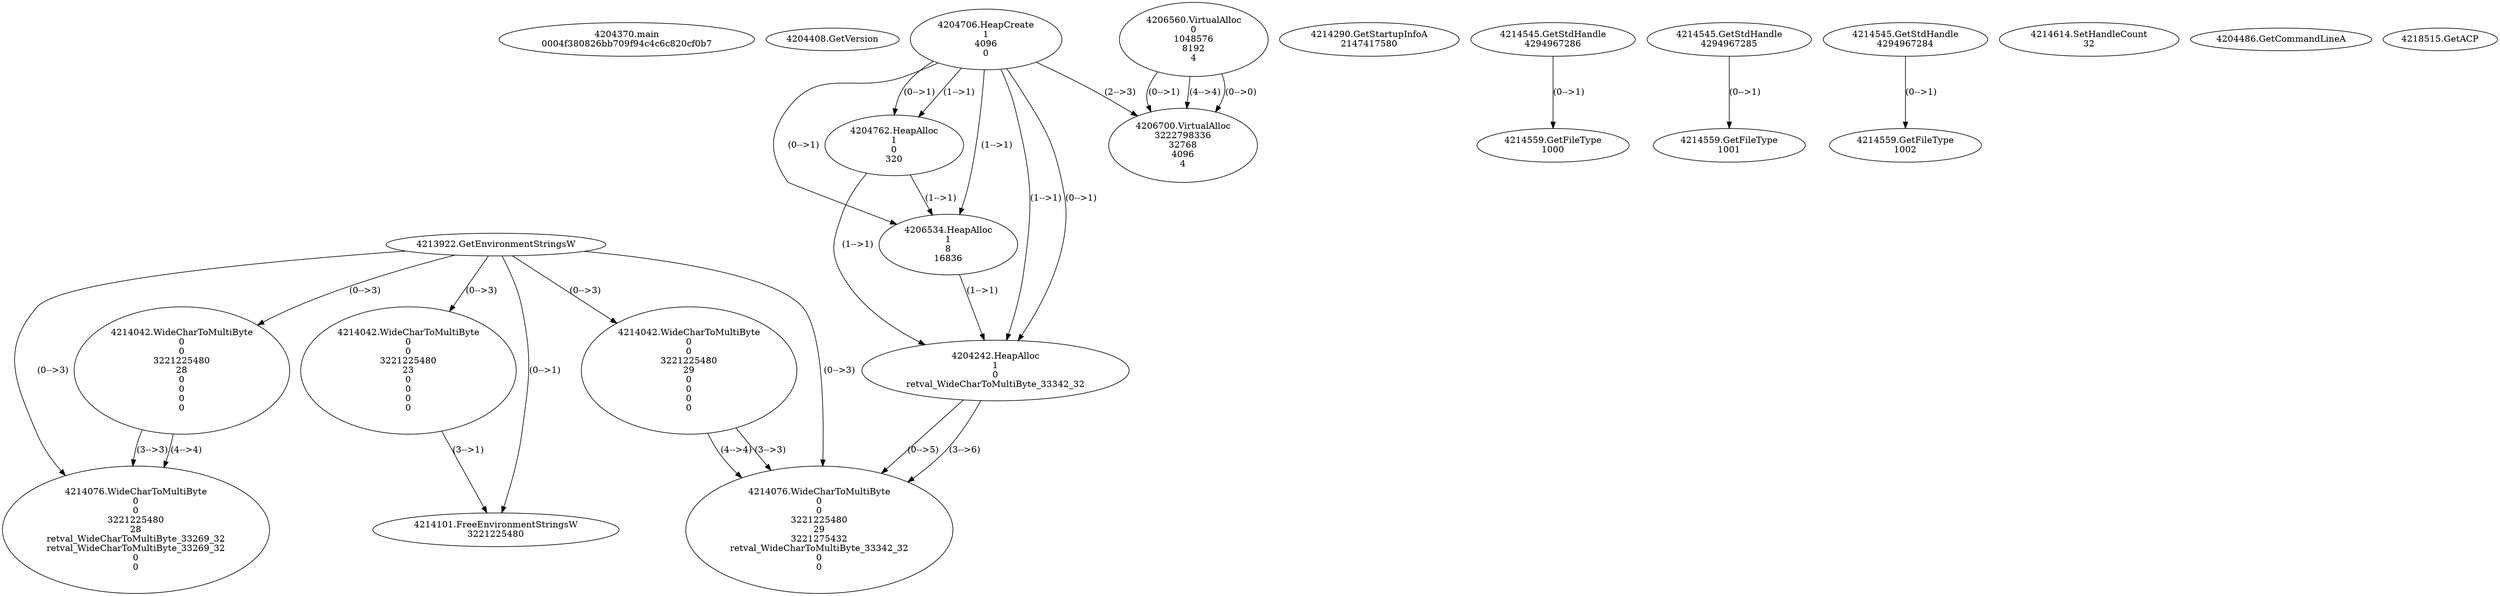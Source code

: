 // Global SCDG with merge call
digraph {
	0 [label="4204370.main
0004f380826bb709f94c4c6c820cf0b7"]
	1 [label="4204408.GetVersion
"]
	2 [label="4204706.HeapCreate
1
4096
0"]
	3 [label="4204762.HeapAlloc
1
0
320"]
	2 -> 3 [label="(1-->1)"]
	2 -> 3 [label="(0-->1)"]
	4 [label="4206534.HeapAlloc
1
8
16836"]
	2 -> 4 [label="(1-->1)"]
	2 -> 4 [label="(0-->1)"]
	3 -> 4 [label="(1-->1)"]
	5 [label="4206560.VirtualAlloc
0
1048576
8192
4"]
	6 [label="4206700.VirtualAlloc
3222798336
32768
4096
4"]
	5 -> 6 [label="(0-->1)"]
	2 -> 6 [label="(2-->3)"]
	5 -> 6 [label="(4-->4)"]
	5 -> 6 [label="(0-->0)"]
	7 [label="4214290.GetStartupInfoA
2147417580"]
	8 [label="4214545.GetStdHandle
4294967286"]
	9 [label="4214559.GetFileType
1000"]
	8 -> 9 [label="(0-->1)"]
	10 [label="4214545.GetStdHandle
4294967285"]
	11 [label="4214559.GetFileType
1001"]
	10 -> 11 [label="(0-->1)"]
	12 [label="4214545.GetStdHandle
4294967284"]
	13 [label="4214559.GetFileType
1002"]
	12 -> 13 [label="(0-->1)"]
	14 [label="4214614.SetHandleCount
32"]
	15 [label="4204486.GetCommandLineA
"]
	16 [label="4213922.GetEnvironmentStringsW
"]
	17 [label="4214042.WideCharToMultiByte
0
0
3221225480
28
0
0
0
0"]
	16 -> 17 [label="(0-->3)"]
	18 [label="4214076.WideCharToMultiByte
0
0
3221225480
28
retval_WideCharToMultiByte_33269_32
retval_WideCharToMultiByte_33269_32
0
0"]
	16 -> 18 [label="(0-->3)"]
	17 -> 18 [label="(3-->3)"]
	17 -> 18 [label="(4-->4)"]
	19 [label="4214042.WideCharToMultiByte
0
0
3221225480
23
0
0
0
0"]
	16 -> 19 [label="(0-->3)"]
	20 [label="4214101.FreeEnvironmentStringsW
3221225480"]
	16 -> 20 [label="(0-->1)"]
	19 -> 20 [label="(3-->1)"]
	21 [label="4218515.GetACP
"]
	22 [label="4214042.WideCharToMultiByte
0
0
3221225480
29
0
0
0
0"]
	16 -> 22 [label="(0-->3)"]
	23 [label="4204242.HeapAlloc
1
0
retval_WideCharToMultiByte_33342_32"]
	2 -> 23 [label="(1-->1)"]
	2 -> 23 [label="(0-->1)"]
	3 -> 23 [label="(1-->1)"]
	4 -> 23 [label="(1-->1)"]
	24 [label="4214076.WideCharToMultiByte
0
0
3221225480
29
3221275432
retval_WideCharToMultiByte_33342_32
0
0"]
	16 -> 24 [label="(0-->3)"]
	22 -> 24 [label="(3-->3)"]
	22 -> 24 [label="(4-->4)"]
	23 -> 24 [label="(0-->5)"]
	23 -> 24 [label="(3-->6)"]
}
